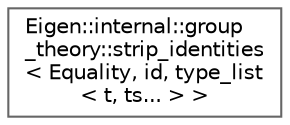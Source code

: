 digraph "类继承关系图"
{
 // LATEX_PDF_SIZE
  bgcolor="transparent";
  edge [fontname=Helvetica,fontsize=10,labelfontname=Helvetica,labelfontsize=10];
  node [fontname=Helvetica,fontsize=10,shape=box,height=0.2,width=0.4];
  rankdir="LR";
  Node0 [id="Node000000",label="Eigen::internal::group\l_theory::strip_identities\l\< Equality, id, type_list\l\< t, ts... \> \>",height=0.2,width=0.4,color="grey40", fillcolor="white", style="filled",URL="$struct_eigen_1_1internal_1_1group__theory_1_1strip__identities_3_01_equality_00_01id_00_01type__f08cc45c8ea5d12fcc4f4eb6bf8771ff.html",tooltip=" "];
}
